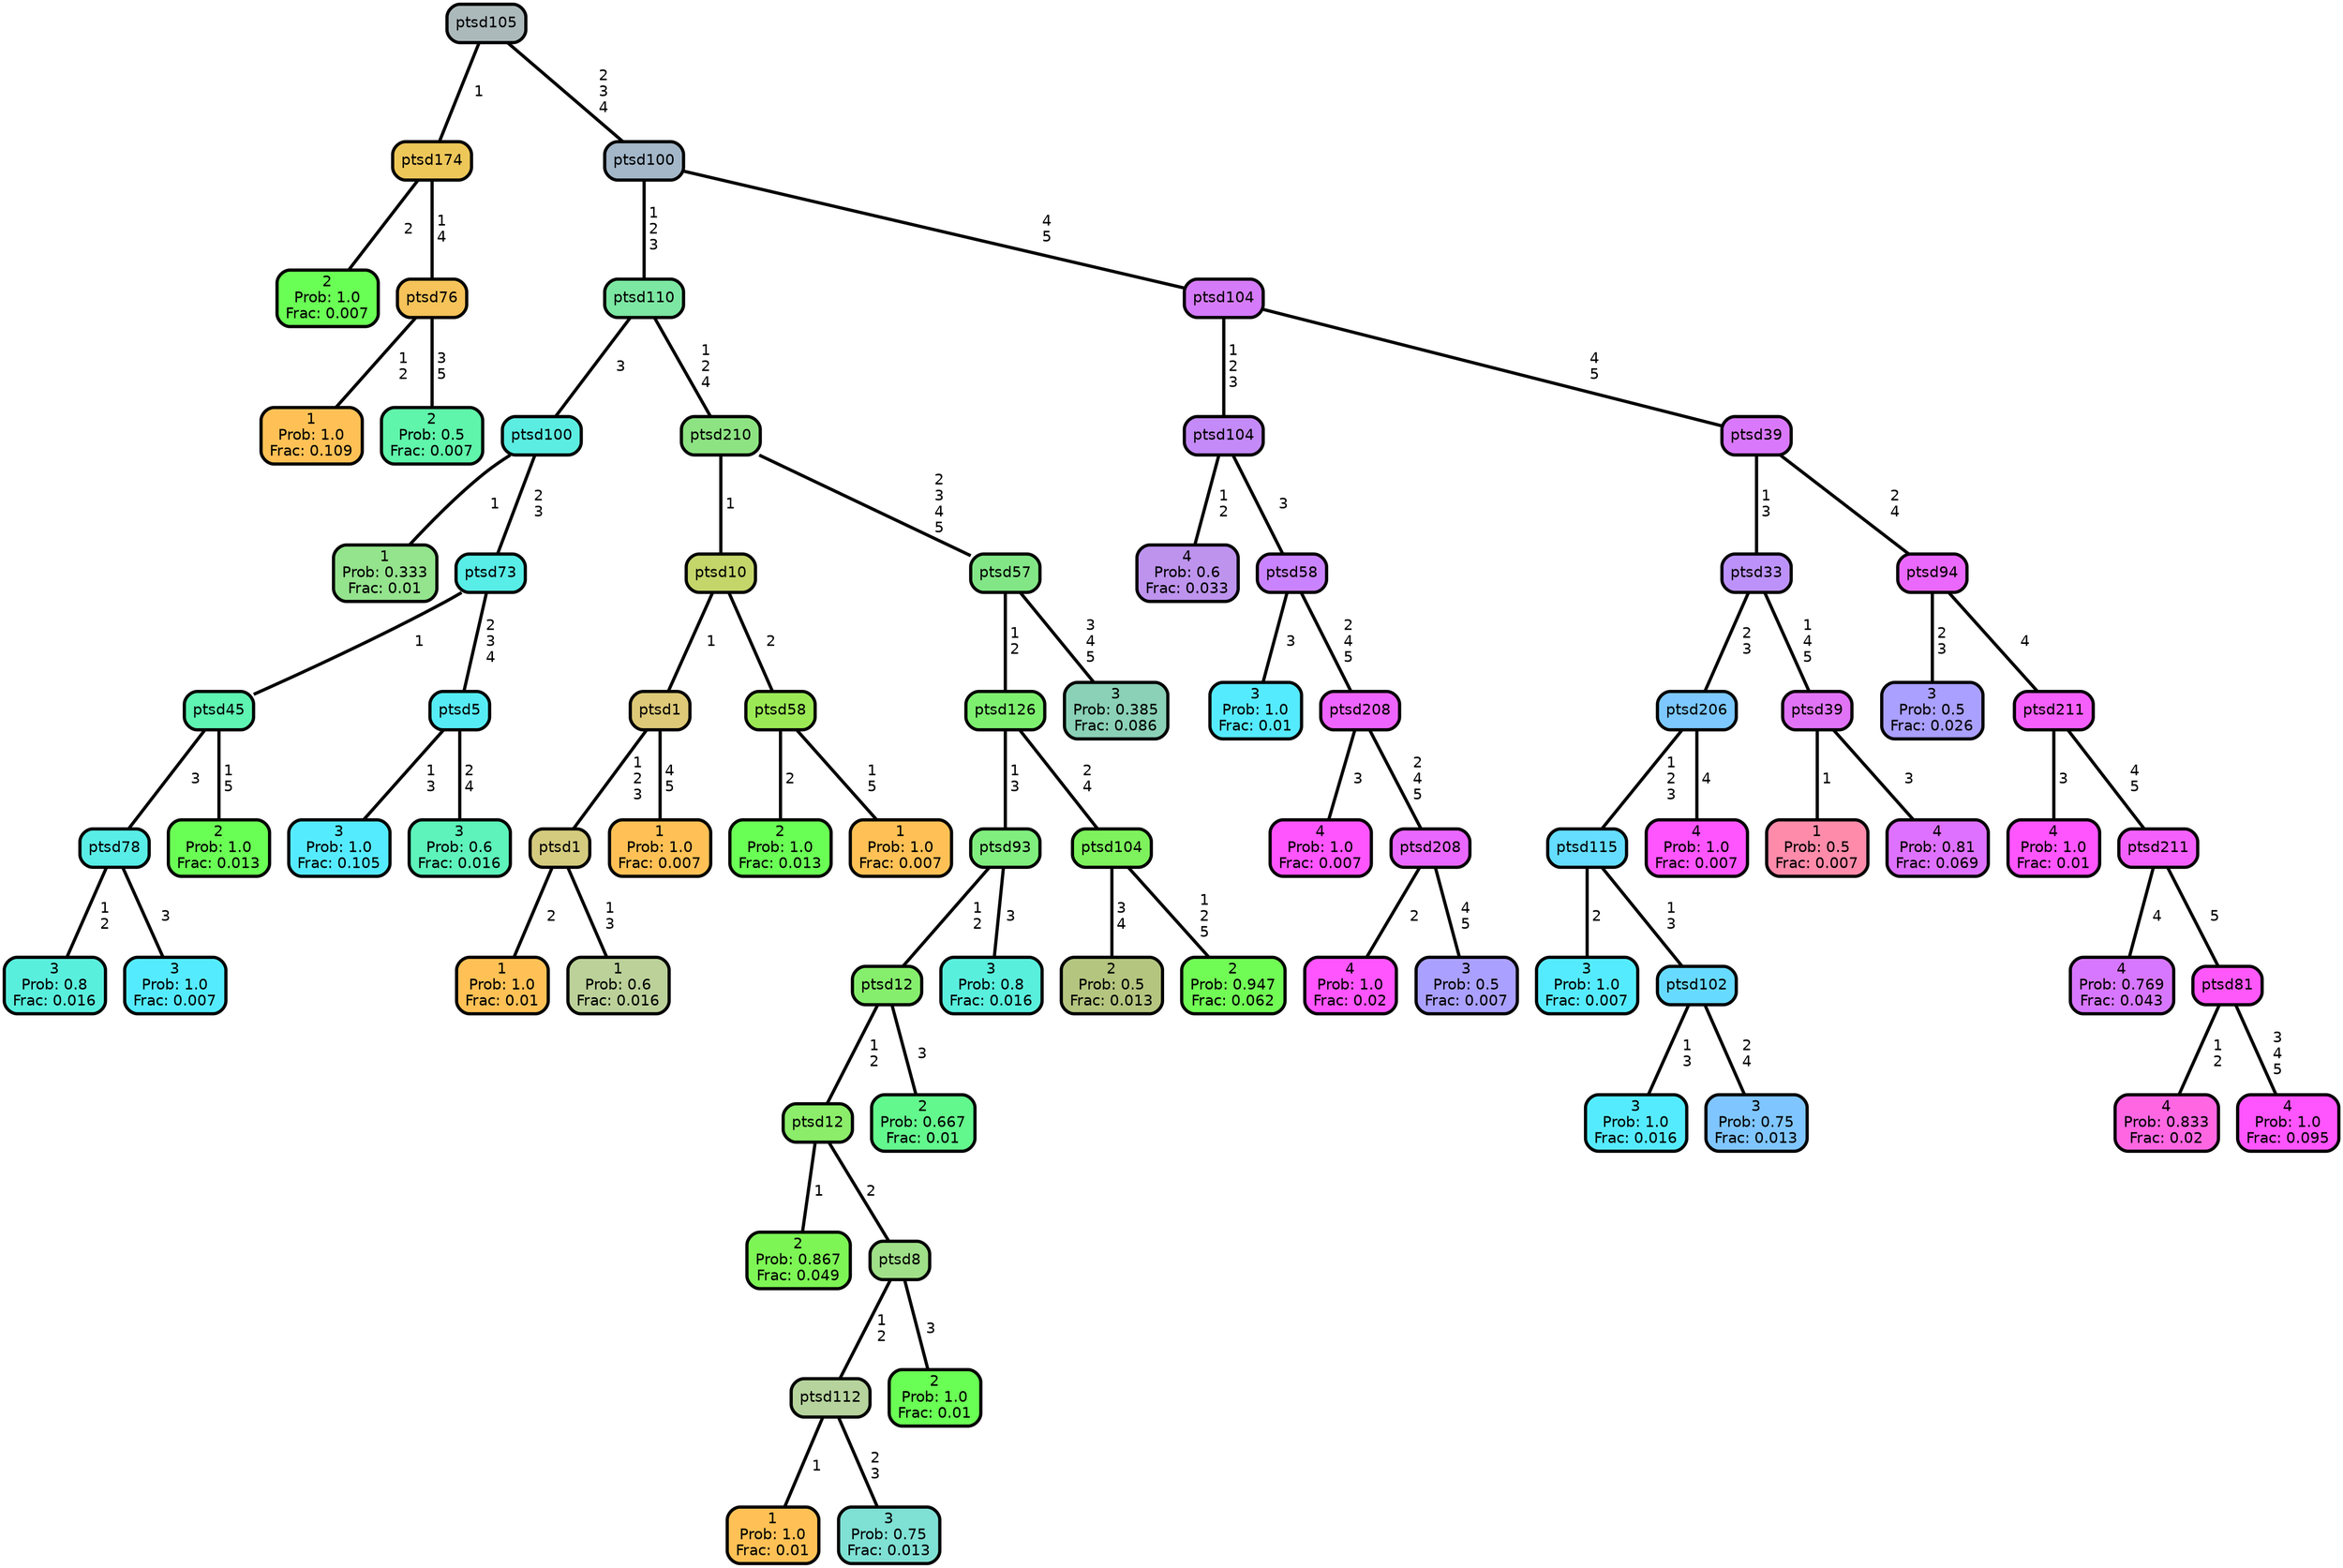 graph Tree {
node [shape=box, style="filled, rounded",color="black",penwidth="3",fontcolor="black",                 fontname=helvetica] ;
graph [ranksep="0 equally", splines=straight,                 bgcolor=transparent, dpi=60] ;
edge [fontname=helvetica, color=black] ;
0 [label="2
Prob: 1.0
Frac: 0.007", fillcolor="#6aff55"] ;
1 [label="ptsd174",href=".//ptsd174.svg", fillcolor="#eec759"] ;
2 [label="1
Prob: 1.0
Frac: 0.109", fillcolor="#ffc155"] ;
3 [label="ptsd76",href=".//ptsd76.svg", fillcolor="#f5c359"] ;
4 [label="2
Prob: 0.5
Frac: 0.007", fillcolor="#5ff5aa"] ;
5 [label="ptsd105",href=".//ptsd105.svg", fillcolor="#acb9bb"] ;
6 [label="1
Prob: 0.333
Frac: 0.01", fillcolor="#94e38d"] ;
7 [label="ptsd100",href=".//ptsd100.svg", fillcolor="#5bede1"] ;
8 [label="3
Prob: 0.8
Frac: 0.016", fillcolor="#59efdd"] ;
9 [label="ptsd78",href=".//ptsd78.svg", fillcolor="#58ede6"] ;
10 [label="3
Prob: 1.0
Frac: 0.007", fillcolor="#55ebff"] ;
11 [label="ptsd45",href=".//ptsd45.svg", fillcolor="#5ef4b1"] ;
12 [label="2
Prob: 1.0
Frac: 0.013", fillcolor="#6aff55"] ;
13 [label="ptsd73",href=".//ptsd73.svg", fillcolor="#58ede6"] ;
14 [label="3
Prob: 1.0
Frac: 0.105", fillcolor="#55ebff"] ;
15 [label="ptsd5",href=".//ptsd5.svg", fillcolor="#56ecf5"] ;
16 [label="3
Prob: 0.6
Frac: 0.016", fillcolor="#5df3bb"] ;
17 [label="ptsd110",href=".//ptsd110.svg", fillcolor="#7ce7a2"] ;
18 [label="1
Prob: 1.0
Frac: 0.01", fillcolor="#ffc155"] ;
19 [label="ptsd1",href=".//ptsd1.svg", fillcolor="#d4cb7f"] ;
20 [label="1
Prob: 0.6
Frac: 0.016", fillcolor="#bbd199"] ;
21 [label="ptsd1",href=".//ptsd1.svg", fillcolor="#ddc977"] ;
22 [label="1
Prob: 1.0
Frac: 0.007", fillcolor="#ffc155"] ;
23 [label="ptsd10",href=".//ptsd10.svg", fillcolor="#c4d56a"] ;
24 [label="2
Prob: 1.0
Frac: 0.013", fillcolor="#6aff55"] ;
25 [label="ptsd58",href=".//ptsd58.svg", fillcolor="#9bea55"] ;
26 [label="1
Prob: 1.0
Frac: 0.007", fillcolor="#ffc155"] ;
27 [label="ptsd210",href=".//ptsd210.svg", fillcolor="#8de382"] ;
28 [label="2
Prob: 0.867
Frac: 0.049", fillcolor="#7df655"] ;
29 [label="ptsd12",href=".//ptsd12.svg", fillcolor="#8bed69"] ;
30 [label="1
Prob: 1.0
Frac: 0.01", fillcolor="#ffc155"] ;
31 [label="ptsd112",href=".//ptsd112.svg", fillcolor="#b6d39d"] ;
32 [label="3
Prob: 0.75
Frac: 0.013", fillcolor="#7fe0d4"] ;
33 [label="ptsd8",href=".//ptsd8.svg", fillcolor="#9fe088"] ;
34 [label="2
Prob: 1.0
Frac: 0.01", fillcolor="#6aff55"] ;
35 [label="ptsd12",href=".//ptsd12.svg", fillcolor="#86ee6d"] ;
36 [label="2
Prob: 0.667
Frac: 0.01", fillcolor="#63f88d"] ;
37 [label="ptsd93",href=".//ptsd93.svg", fillcolor="#80ee7e"] ;
38 [label="3
Prob: 0.8
Frac: 0.016", fillcolor="#59efdd"] ;
39 [label="ptsd126",href=".//ptsd126.svg", fillcolor="#7ef070"] ;
40 [label="2
Prob: 0.5
Frac: 0.013", fillcolor="#b4c57f"] ;
41 [label="ptsd104",href=".//ptsd104.svg", fillcolor="#7df25c"] ;
42 [label="2
Prob: 0.947
Frac: 0.062", fillcolor="#71fb55"] ;
43 [label="ptsd57",href=".//ptsd57.svg", fillcolor="#82e686"] ;
44 [label="3
Prob: 0.385
Frac: 0.086", fillcolor="#8ad1b7"] ;
45 [label="ptsd100",href=".//ptsd100.svg", fillcolor="#a3b7c9"] ;
46 [label="4
Prob: 0.6
Frac: 0.033", fillcolor="#bd93ee"] ;
47 [label="ptsd104",href=".//ptsd104.svg", fillcolor="#c48af7"] ;
48 [label="3
Prob: 1.0
Frac: 0.01", fillcolor="#55ebff"] ;
49 [label="ptsd58",href=".//ptsd58.svg", fillcolor="#ca83ff"] ;
50 [label="4
Prob: 1.0
Frac: 0.007", fillcolor="#ff55ff"] ;
51 [label="ptsd208",href=".//ptsd208.svg", fillcolor="#ee64ff"] ;
52 [label="4
Prob: 1.0
Frac: 0.02", fillcolor="#ff55ff"] ;
53 [label="ptsd208",href=".//ptsd208.svg", fillcolor="#e967ff"] ;
54 [label="3
Prob: 0.5
Frac: 0.007", fillcolor="#aaa0ff"] ;
55 [label="ptsd104",href=".//ptsd104.svg", fillcolor="#d57bfa"] ;
56 [label="3
Prob: 1.0
Frac: 0.007", fillcolor="#55ebff"] ;
57 [label="ptsd115",href=".//ptsd115.svg", fillcolor="#64ddff"] ;
58 [label="3
Prob: 1.0
Frac: 0.016", fillcolor="#55ebff"] ;
59 [label="ptsd102",href=".//ptsd102.svg", fillcolor="#67daff"] ;
60 [label="3
Prob: 0.75
Frac: 0.013", fillcolor="#7fc5ff"] ;
61 [label="ptsd206",href=".//ptsd206.svg", fillcolor="#7cc8ff"] ;
62 [label="4
Prob: 1.0
Frac: 0.007", fillcolor="#ff55ff"] ;
63 [label="ptsd33",href=".//ptsd33.svg", fillcolor="#bc92fa"] ;
64 [label="1
Prob: 0.5
Frac: 0.007", fillcolor="#ff8baa"] ;
65 [label="ptsd39",href=".//ptsd39.svg", fillcolor="#e173f7"] ;
66 [label="4
Prob: 0.81
Frac: 0.069", fillcolor="#de71ff"] ;
67 [label="ptsd39",href=".//ptsd39.svg", fillcolor="#d978fb"] ;
68 [label="3
Prob: 0.5
Frac: 0.026", fillcolor="#aaa0ff"] ;
69 [label="ptsd94",href=".//ptsd94.svg", fillcolor="#ea68fc"] ;
70 [label="4
Prob: 1.0
Frac: 0.01", fillcolor="#ff55ff"] ;
71 [label="ptsd211",href=".//ptsd211.svg", fillcolor="#f55ffb"] ;
72 [label="4
Prob: 0.769
Frac: 0.043", fillcolor="#d777ff"] ;
73 [label="ptsd211",href=".//ptsd211.svg", fillcolor="#f460fb"] ;
74 [label="4
Prob: 0.833
Frac: 0.02", fillcolor="#ff67e2"] ;
75 [label="ptsd81",href=".//ptsd81.svg", fillcolor="#ff58fa"] ;
76 [label="4
Prob: 1.0
Frac: 0.095", fillcolor="#ff55ff"] ;
1 -- 0 [label=" 2",penwidth=3] ;
1 -- 3 [label=" 1\n 4",penwidth=3] ;
3 -- 2 [label=" 1\n 2",penwidth=3] ;
3 -- 4 [label=" 3\n 5",penwidth=3] ;
5 -- 1 [label=" 1",penwidth=3] ;
5 -- 45 [label=" 2\n 3\n 4",penwidth=3] ;
7 -- 6 [label=" 1",penwidth=3] ;
7 -- 13 [label=" 2\n 3",penwidth=3] ;
9 -- 8 [label=" 1\n 2",penwidth=3] ;
9 -- 10 [label=" 3",penwidth=3] ;
11 -- 9 [label=" 3",penwidth=3] ;
11 -- 12 [label=" 1\n 5",penwidth=3] ;
13 -- 11 [label=" 1",penwidth=3] ;
13 -- 15 [label=" 2\n 3\n 4",penwidth=3] ;
15 -- 14 [label=" 1\n 3",penwidth=3] ;
15 -- 16 [label=" 2\n 4",penwidth=3] ;
17 -- 7 [label=" 3",penwidth=3] ;
17 -- 27 [label=" 1\n 2\n 4",penwidth=3] ;
19 -- 18 [label=" 2",penwidth=3] ;
19 -- 20 [label=" 1\n 3",penwidth=3] ;
21 -- 19 [label=" 1\n 2\n 3",penwidth=3] ;
21 -- 22 [label=" 4\n 5",penwidth=3] ;
23 -- 21 [label=" 1",penwidth=3] ;
23 -- 25 [label=" 2",penwidth=3] ;
25 -- 24 [label=" 2",penwidth=3] ;
25 -- 26 [label=" 1\n 5",penwidth=3] ;
27 -- 23 [label=" 1",penwidth=3] ;
27 -- 43 [label=" 2\n 3\n 4\n 5",penwidth=3] ;
29 -- 28 [label=" 1",penwidth=3] ;
29 -- 33 [label=" 2",penwidth=3] ;
31 -- 30 [label=" 1",penwidth=3] ;
31 -- 32 [label=" 2\n 3",penwidth=3] ;
33 -- 31 [label=" 1\n 2",penwidth=3] ;
33 -- 34 [label=" 3",penwidth=3] ;
35 -- 29 [label=" 1\n 2",penwidth=3] ;
35 -- 36 [label=" 3",penwidth=3] ;
37 -- 35 [label=" 1\n 2",penwidth=3] ;
37 -- 38 [label=" 3",penwidth=3] ;
39 -- 37 [label=" 1\n 3",penwidth=3] ;
39 -- 41 [label=" 2\n 4",penwidth=3] ;
41 -- 40 [label=" 3\n 4",penwidth=3] ;
41 -- 42 [label=" 1\n 2\n 5",penwidth=3] ;
43 -- 39 [label=" 1\n 2",penwidth=3] ;
43 -- 44 [label=" 3\n 4\n 5",penwidth=3] ;
45 -- 17 [label=" 1\n 2\n 3",penwidth=3] ;
45 -- 55 [label=" 4\n 5",penwidth=3] ;
47 -- 46 [label=" 1\n 2",penwidth=3] ;
47 -- 49 [label=" 3",penwidth=3] ;
49 -- 48 [label=" 3",penwidth=3] ;
49 -- 51 [label=" 2\n 4\n 5",penwidth=3] ;
51 -- 50 [label=" 3",penwidth=3] ;
51 -- 53 [label=" 2\n 4\n 5",penwidth=3] ;
53 -- 52 [label=" 2",penwidth=3] ;
53 -- 54 [label=" 4\n 5",penwidth=3] ;
55 -- 47 [label=" 1\n 2\n 3",penwidth=3] ;
55 -- 67 [label=" 4\n 5",penwidth=3] ;
57 -- 56 [label=" 2",penwidth=3] ;
57 -- 59 [label=" 1\n 3",penwidth=3] ;
59 -- 58 [label=" 1\n 3",penwidth=3] ;
59 -- 60 [label=" 2\n 4",penwidth=3] ;
61 -- 57 [label=" 1\n 2\n 3",penwidth=3] ;
61 -- 62 [label=" 4",penwidth=3] ;
63 -- 61 [label=" 2\n 3",penwidth=3] ;
63 -- 65 [label=" 1\n 4\n 5",penwidth=3] ;
65 -- 64 [label=" 1",penwidth=3] ;
65 -- 66 [label=" 3",penwidth=3] ;
67 -- 63 [label=" 1\n 3",penwidth=3] ;
67 -- 69 [label=" 2\n 4",penwidth=3] ;
69 -- 68 [label=" 2\n 3",penwidth=3] ;
69 -- 71 [label=" 4",penwidth=3] ;
71 -- 70 [label=" 3",penwidth=3] ;
71 -- 73 [label=" 4\n 5",penwidth=3] ;
73 -- 72 [label=" 4",penwidth=3] ;
73 -- 75 [label=" 5",penwidth=3] ;
75 -- 74 [label=" 1\n 2",penwidth=3] ;
75 -- 76 [label=" 3\n 4\n 5",penwidth=3] ;
{rank = same;}}